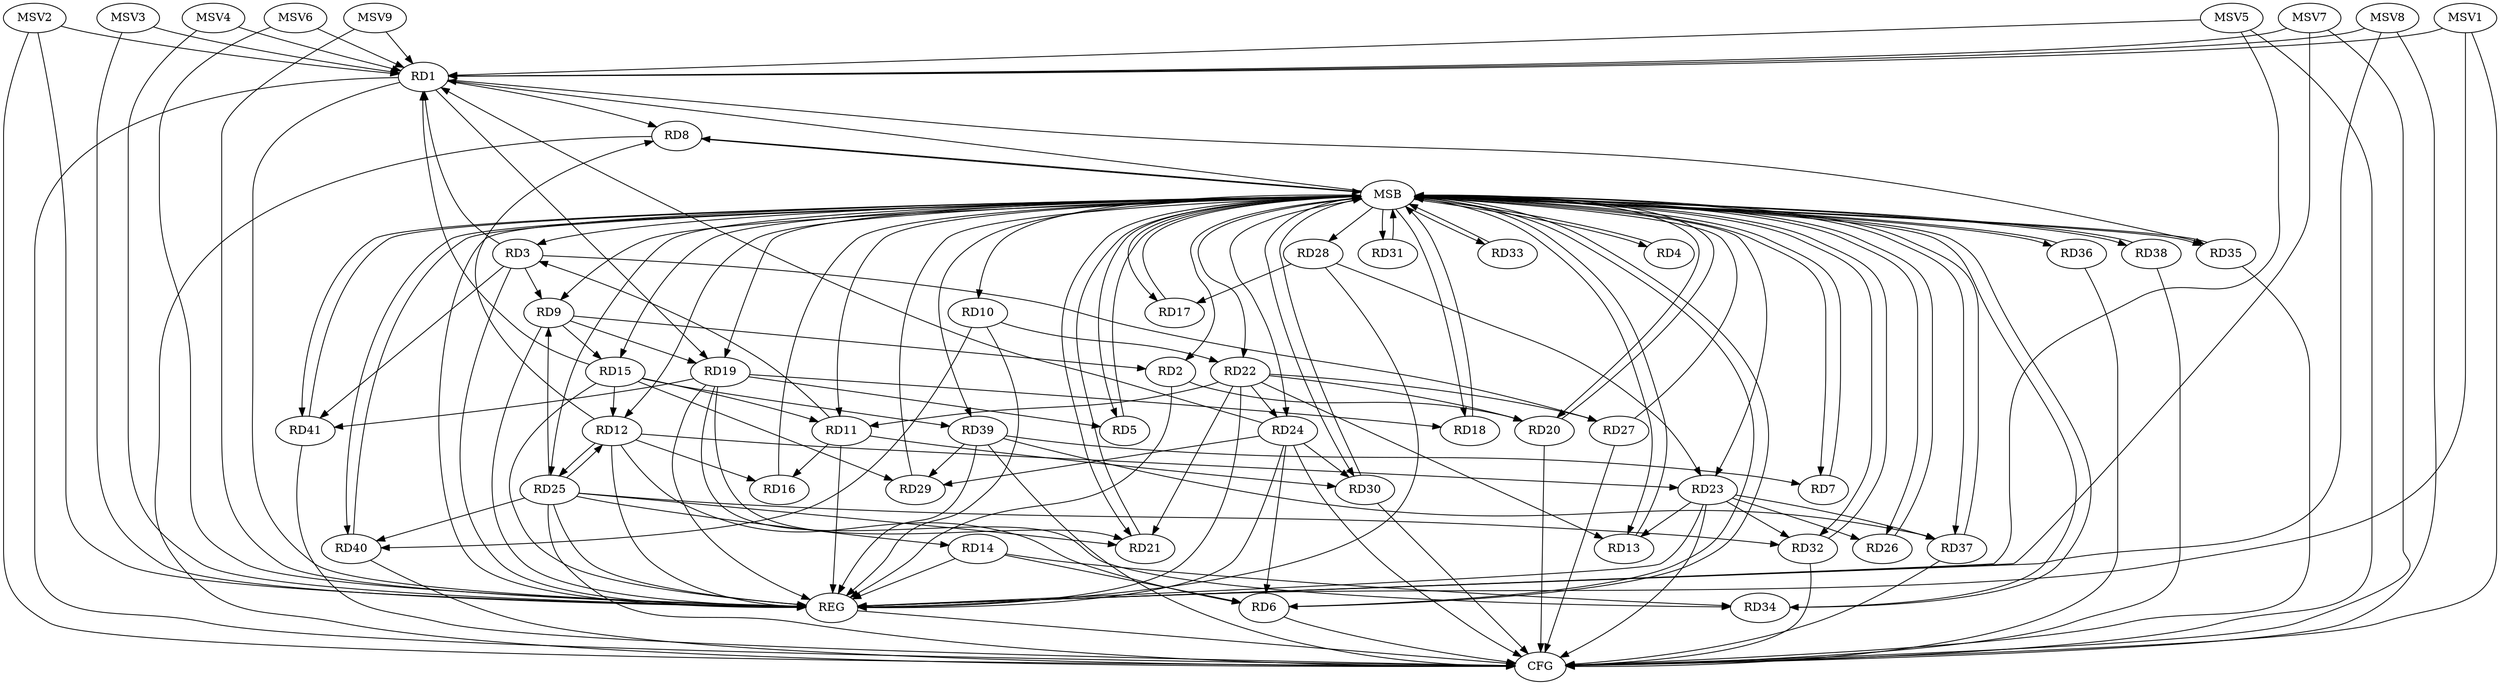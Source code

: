 strict digraph G {
  RD1 [ label="RD1" ];
  RD2 [ label="RD2" ];
  RD3 [ label="RD3" ];
  RD4 [ label="RD4" ];
  RD5 [ label="RD5" ];
  RD6 [ label="RD6" ];
  RD7 [ label="RD7" ];
  RD8 [ label="RD8" ];
  RD9 [ label="RD9" ];
  RD10 [ label="RD10" ];
  RD11 [ label="RD11" ];
  RD12 [ label="RD12" ];
  RD13 [ label="RD13" ];
  RD14 [ label="RD14" ];
  RD15 [ label="RD15" ];
  RD16 [ label="RD16" ];
  RD17 [ label="RD17" ];
  RD18 [ label="RD18" ];
  RD19 [ label="RD19" ];
  RD20 [ label="RD20" ];
  RD21 [ label="RD21" ];
  RD22 [ label="RD22" ];
  RD23 [ label="RD23" ];
  RD24 [ label="RD24" ];
  RD25 [ label="RD25" ];
  RD26 [ label="RD26" ];
  RD27 [ label="RD27" ];
  RD28 [ label="RD28" ];
  RD29 [ label="RD29" ];
  RD30 [ label="RD30" ];
  RD31 [ label="RD31" ];
  RD32 [ label="RD32" ];
  RD33 [ label="RD33" ];
  RD34 [ label="RD34" ];
  RD35 [ label="RD35" ];
  RD36 [ label="RD36" ];
  RD37 [ label="RD37" ];
  RD38 [ label="RD38" ];
  RD39 [ label="RD39" ];
  RD40 [ label="RD40" ];
  RD41 [ label="RD41" ];
  REG [ label="REG" ];
  MSB [ label="MSB" ];
  CFG [ label="CFG" ];
  MSV1 [ label="MSV1" ];
  MSV2 [ label="MSV2" ];
  MSV3 [ label="MSV3" ];
  MSV4 [ label="MSV4" ];
  MSV5 [ label="MSV5" ];
  MSV6 [ label="MSV6" ];
  MSV7 [ label="MSV7" ];
  MSV8 [ label="MSV8" ];
  MSV9 [ label="MSV9" ];
  RD3 -> RD1;
  RD1 -> RD8;
  RD15 -> RD1;
  RD1 -> RD19;
  RD24 -> RD1;
  RD1 -> RD35;
  RD9 -> RD2;
  RD2 -> RD20;
  RD3 -> RD9;
  RD11 -> RD3;
  RD3 -> RD27;
  RD3 -> RD41;
  RD19 -> RD5;
  RD12 -> RD6;
  RD14 -> RD6;
  RD24 -> RD6;
  RD39 -> RD7;
  RD12 -> RD8;
  RD9 -> RD15;
  RD9 -> RD19;
  RD25 -> RD9;
  RD10 -> RD22;
  RD10 -> RD40;
  RD15 -> RD11;
  RD11 -> RD16;
  RD22 -> RD11;
  RD11 -> RD30;
  RD15 -> RD12;
  RD12 -> RD16;
  RD12 -> RD23;
  RD12 -> RD25;
  RD25 -> RD12;
  RD22 -> RD13;
  RD23 -> RD13;
  RD25 -> RD14;
  RD14 -> RD34;
  RD15 -> RD29;
  RD15 -> RD39;
  RD28 -> RD17;
  RD19 -> RD18;
  RD19 -> RD21;
  RD19 -> RD34;
  RD19 -> RD41;
  RD22 -> RD20;
  RD22 -> RD21;
  RD25 -> RD21;
  RD22 -> RD24;
  RD22 -> RD27;
  RD23 -> RD26;
  RD28 -> RD23;
  RD23 -> RD32;
  RD23 -> RD37;
  RD24 -> RD29;
  RD24 -> RD30;
  RD25 -> RD32;
  RD25 -> RD40;
  RD39 -> RD29;
  RD39 -> RD37;
  RD1 -> REG;
  RD2 -> REG;
  RD3 -> REG;
  RD9 -> REG;
  RD10 -> REG;
  RD11 -> REG;
  RD12 -> REG;
  RD14 -> REG;
  RD15 -> REG;
  RD19 -> REG;
  RD22 -> REG;
  RD23 -> REG;
  RD24 -> REG;
  RD25 -> REG;
  RD28 -> REG;
  RD39 -> REG;
  RD4 -> MSB;
  MSB -> RD12;
  MSB -> RD19;
  MSB -> RD37;
  MSB -> REG;
  RD5 -> MSB;
  MSB -> RD7;
  MSB -> RD11;
  MSB -> RD13;
  MSB -> RD25;
  MSB -> RD28;
  MSB -> RD30;
  MSB -> RD41;
  RD6 -> MSB;
  RD7 -> MSB;
  MSB -> RD3;
  MSB -> RD4;
  MSB -> RD8;
  MSB -> RD36;
  MSB -> RD40;
  RD8 -> MSB;
  MSB -> RD31;
  RD13 -> MSB;
  MSB -> RD17;
  MSB -> RD38;
  MSB -> RD39;
  RD16 -> MSB;
  MSB -> RD15;
  MSB -> RD23;
  MSB -> RD35;
  RD17 -> MSB;
  RD18 -> MSB;
  MSB -> RD2;
  RD20 -> MSB;
  MSB -> RD1;
  MSB -> RD9;
  MSB -> RD26;
  MSB -> RD34;
  RD21 -> MSB;
  MSB -> RD32;
  RD26 -> MSB;
  MSB -> RD10;
  RD27 -> MSB;
  MSB -> RD20;
  RD29 -> MSB;
  MSB -> RD21;
  RD30 -> MSB;
  RD31 -> MSB;
  RD32 -> MSB;
  RD33 -> MSB;
  RD34 -> MSB;
  RD35 -> MSB;
  MSB -> RD33;
  RD36 -> MSB;
  MSB -> RD18;
  RD37 -> MSB;
  MSB -> RD5;
  MSB -> RD6;
  RD38 -> MSB;
  MSB -> RD24;
  RD40 -> MSB;
  RD41 -> MSB;
  MSB -> RD22;
  RD24 -> CFG;
  RD36 -> CFG;
  RD27 -> CFG;
  RD41 -> CFG;
  RD6 -> CFG;
  RD35 -> CFG;
  RD20 -> CFG;
  RD25 -> CFG;
  RD39 -> CFG;
  RD30 -> CFG;
  RD32 -> CFG;
  RD23 -> CFG;
  RD8 -> CFG;
  RD38 -> CFG;
  RD37 -> CFG;
  RD1 -> CFG;
  RD40 -> CFG;
  REG -> CFG;
  MSV1 -> RD1;
  MSV2 -> RD1;
  MSV3 -> RD1;
  MSV4 -> RD1;
  MSV1 -> REG;
  MSV1 -> CFG;
  MSV2 -> REG;
  MSV2 -> CFG;
  MSV3 -> REG;
  MSV4 -> REG;
  MSV5 -> RD1;
  MSV6 -> RD1;
  MSV7 -> RD1;
  MSV5 -> REG;
  MSV5 -> CFG;
  MSV6 -> REG;
  MSV7 -> REG;
  MSV7 -> CFG;
  MSV8 -> RD1;
  MSV8 -> REG;
  MSV8 -> CFG;
  MSV9 -> RD1;
  MSV9 -> REG;
}
